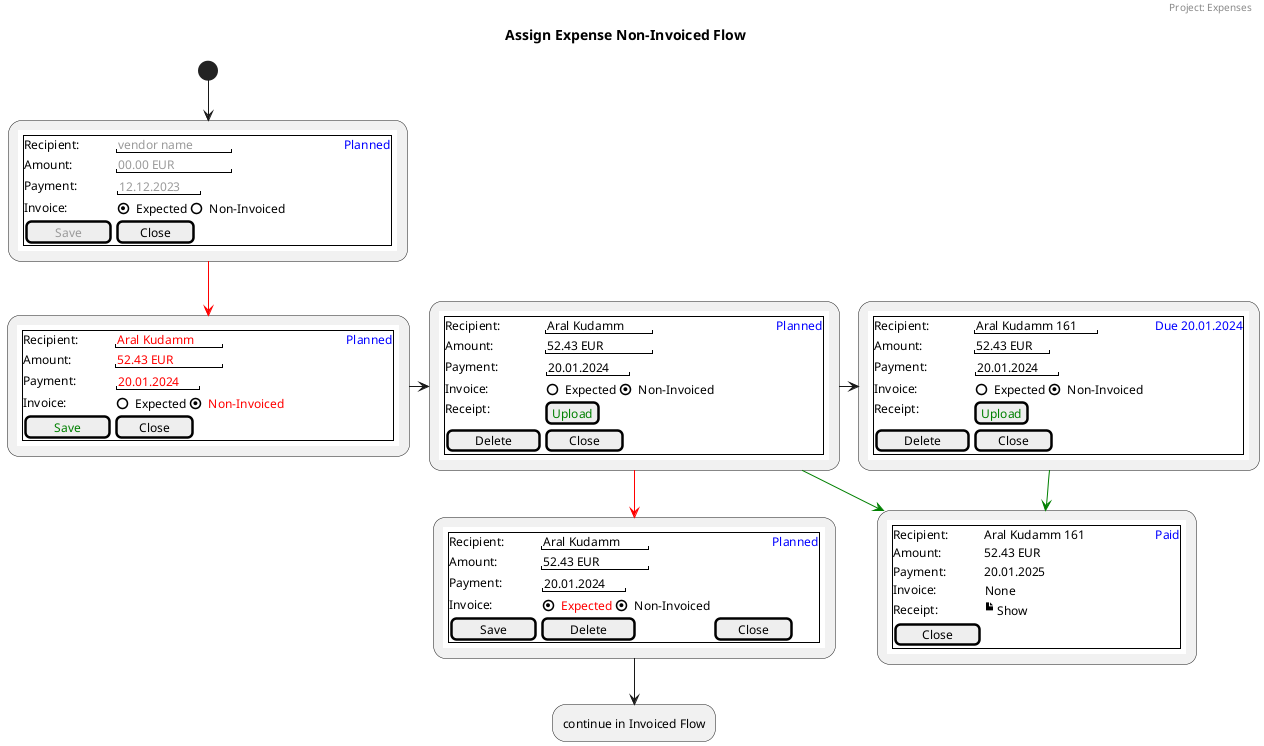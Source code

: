 @startuml
header Project: Expenses
title Assign Expense Non-Invoiced Flow
(*) --> "
{{
salt
{+
    Recipient: | "<color:#9a9a9a>vendor name   " | <color:Blue>                  Planned
    Amount: | "<color:#9a9a9a>00.00 EUR     "
    Payment: {"<color:#9a9a9a>12.12.2023" }
    Invoice: { (X) Expected | () Non-Invoiced }
    [<color:#9a9a9a>Save      ] | [Close    ]
}
}}
" as initial

initial -[#Red]down-> "
{{
salt
{+
    Recipient: | "<color:Red>Aral Kudamm  " | <color:Blue>                   Planned
    Amount: | "<color:Red>52.43 EUR    "
    Payment: {"<color:Red>20.01.2024" }
    Invoice: { () Expected | (X) <color:Red>Non-Invoiced }
    [<color:Green>Save      ] | [Close    ]
}
}}
" as plannedNoInvoice

plannedNoInvoice -right-> "
{{
salt
{+
    Recipient: | "Aral Kudamm  " | <color:Blue>                   Planned
    Amount: | "52.43 EUR    "
    Payment: {"20.01.2024" }
    Invoice: { () Expected | (X) Non-Invoiced }
    Receipt: | [<color:Green>Upload]
    [Delete     ] | [Close    ]
}
}}
" as plannedNoInvoiceSaved

plannedNoInvoiceSaved -> "
{{
salt
{+
    Recipient: | "Aral Kudamm 161" | <color:Blue>   Due 20.01.2024
    Amount: | "52.43 EUR"
    Payment: {"20.01.2024" }
    Invoice: { () Expected | (X) Non-Invoiced }
    Receipt: | [<color:Green>Upload]
    [Delete     ] | [Close    ]
}
}}
" as due

due -[#Green]down-> "
{{
salt
{+
    Recipient: | Aral Kudamm 161 | <color:Blue>                      Paid
    Amount: | 52.43 EUR
    Payment: |    20.01.2025
    Invoice: { None }
    Receipt: { <&file> | Show }
    [Close     ]
}
}}
" as paid

plannedNoInvoiceSaved -[#Green]-> paid


plannedNoInvoiceSaved -[#Red]down-> "
{{
salt
{+
    Recipient: | "Aral Kudamm  " | <color:Blue>                   Planned
    Amount: | "52.43 EUR    "
    Payment: {"20.01.2024"}
    Invoice: { (X) <color:Red>Expected | (X) Non-Invoiced }
    [Save      ] | [Delete     ] | [Close    ]
}
}}
" as plannedInvoice
plannedInvoice -down-> "continue in Invoiced Flow" as invoiced

@enduml